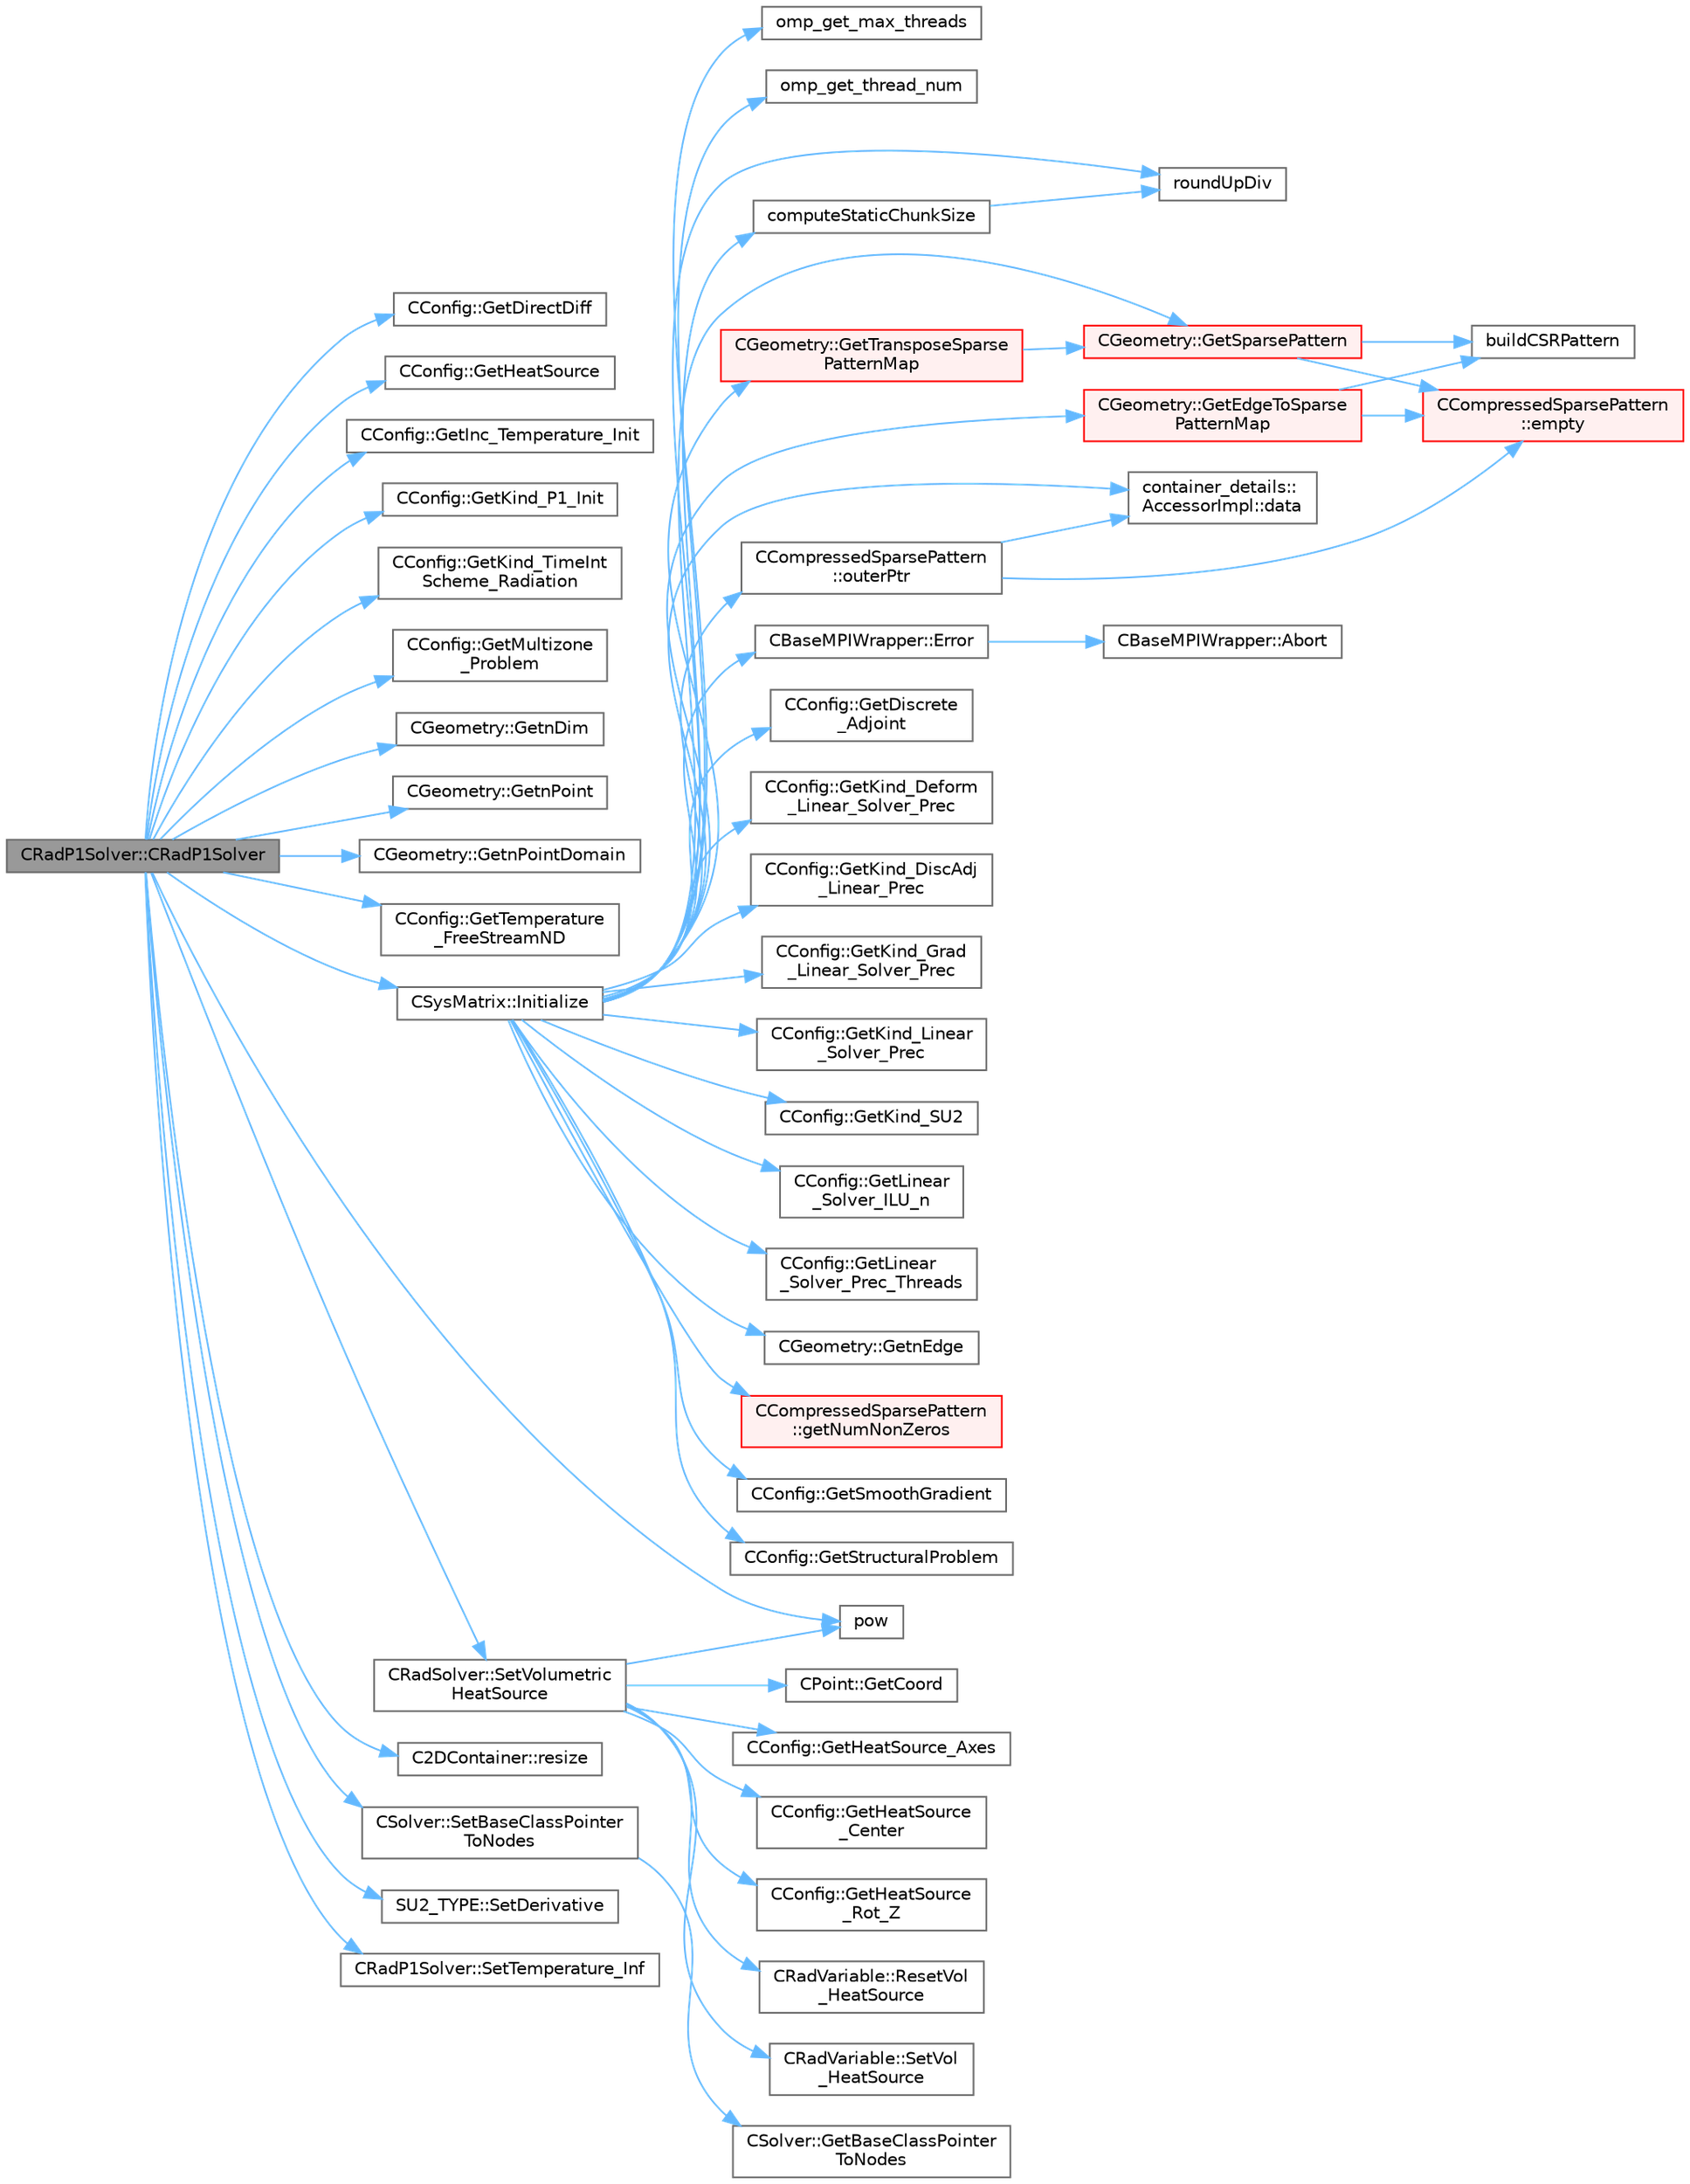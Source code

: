 digraph "CRadP1Solver::CRadP1Solver"
{
 // LATEX_PDF_SIZE
  bgcolor="transparent";
  edge [fontname=Helvetica,fontsize=10,labelfontname=Helvetica,labelfontsize=10];
  node [fontname=Helvetica,fontsize=10,shape=box,height=0.2,width=0.4];
  rankdir="LR";
  Node1 [id="Node000001",label="CRadP1Solver::CRadP1Solver",height=0.2,width=0.4,color="gray40", fillcolor="grey60", style="filled", fontcolor="black",tooltip=" "];
  Node1 -> Node2 [id="edge1_Node000001_Node000002",color="steelblue1",style="solid",tooltip=" "];
  Node2 [id="Node000002",label="CConfig::GetDirectDiff",height=0.2,width=0.4,color="grey40", fillcolor="white", style="filled",URL="$classCConfig.html#a1756760d4a98f886411a703d71bda3f2",tooltip="Get the direct differentation method."];
  Node1 -> Node3 [id="edge2_Node000001_Node000003",color="steelblue1",style="solid",tooltip=" "];
  Node3 [id="Node000003",label="CConfig::GetHeatSource",height=0.2,width=0.4,color="grey40", fillcolor="white", style="filled",URL="$classCConfig.html#a09d5030aae094e01b068224b49d63b98",tooltip="Get information about the volumetric heat source."];
  Node1 -> Node4 [id="edge3_Node000001_Node000004",color="steelblue1",style="solid",tooltip=" "];
  Node4 [id="Node000004",label="CConfig::GetInc_Temperature_Init",height=0.2,width=0.4,color="grey40", fillcolor="white", style="filled",URL="$classCConfig.html#ab42b9aeaf6b44dc414bb7ad751c40576",tooltip="Get the value of the initial temperature for incompressible flows."];
  Node1 -> Node5 [id="edge4_Node000001_Node000005",color="steelblue1",style="solid",tooltip=" "];
  Node5 [id="Node000005",label="CConfig::GetKind_P1_Init",height=0.2,width=0.4,color="grey40", fillcolor="white", style="filled",URL="$classCConfig.html#a9fa6d6178acf1b1a575fd7e6f7438c54",tooltip="Get the Kind of P1 initialization method applied."];
  Node1 -> Node6 [id="edge5_Node000001_Node000006",color="steelblue1",style="solid",tooltip=" "];
  Node6 [id="Node000006",label="CConfig::GetKind_TimeInt\lScheme_Radiation",height=0.2,width=0.4,color="grey40", fillcolor="white", style="filled",URL="$classCConfig.html#af27d6f00a4eac4b19ff8c5fafea23150",tooltip="Get the kind of integration scheme (explicit or implicit) for the radiation equations."];
  Node1 -> Node7 [id="edge6_Node000001_Node000007",color="steelblue1",style="solid",tooltip=" "];
  Node7 [id="Node000007",label="CConfig::GetMultizone\l_Problem",height=0.2,width=0.4,color="grey40", fillcolor="white", style="filled",URL="$classCConfig.html#abafdda03255a7f71a9701ded02f6d231",tooltip="Get whether the simulation we are running is a multizone simulation."];
  Node1 -> Node8 [id="edge7_Node000001_Node000008",color="steelblue1",style="solid",tooltip=" "];
  Node8 [id="Node000008",label="CGeometry::GetnDim",height=0.2,width=0.4,color="grey40", fillcolor="white", style="filled",URL="$classCGeometry.html#ace7f7fe876f629f5bd5f92d4805a1a4b",tooltip="Get number of coordinates."];
  Node1 -> Node9 [id="edge8_Node000001_Node000009",color="steelblue1",style="solid",tooltip=" "];
  Node9 [id="Node000009",label="CGeometry::GetnPoint",height=0.2,width=0.4,color="grey40", fillcolor="white", style="filled",URL="$classCGeometry.html#a275fb07cd99ab79d7a04b4862280169d",tooltip="Get number of points."];
  Node1 -> Node10 [id="edge9_Node000001_Node000010",color="steelblue1",style="solid",tooltip=" "];
  Node10 [id="Node000010",label="CGeometry::GetnPointDomain",height=0.2,width=0.4,color="grey40", fillcolor="white", style="filled",URL="$classCGeometry.html#ac84179060bbac1fe5e856ea3da850b6e",tooltip="Get number of real points (that belong to the domain)."];
  Node1 -> Node11 [id="edge10_Node000001_Node000011",color="steelblue1",style="solid",tooltip=" "];
  Node11 [id="Node000011",label="CConfig::GetTemperature\l_FreeStreamND",height=0.2,width=0.4,color="grey40", fillcolor="white", style="filled",URL="$classCConfig.html#afa49e1ce7793a31cc572d957caffaef9",tooltip="Get the value of the non-dimensionalized freestream temperature."];
  Node1 -> Node12 [id="edge11_Node000001_Node000012",color="steelblue1",style="solid",tooltip=" "];
  Node12 [id="Node000012",label="CSysMatrix::Initialize",height=0.2,width=0.4,color="grey40", fillcolor="white", style="filled",URL="$classCSysMatrix.html#ae17220ac30c2abcc7fdd3c5dc8f04571",tooltip="Initializes the sparse matrix."];
  Node12 -> Node13 [id="edge12_Node000012_Node000013",color="steelblue1",style="solid",tooltip=" "];
  Node13 [id="Node000013",label="computeStaticChunkSize",height=0.2,width=0.4,color="grey40", fillcolor="white", style="filled",URL="$omp__structure_8hpp.html#a6a308c63005823370a2ffd6a82f3868f",tooltip="Compute a chunk size based on totalWork and number of threads such that all threads get the same numb..."];
  Node13 -> Node14 [id="edge13_Node000013_Node000014",color="steelblue1",style="solid",tooltip=" "];
  Node14 [id="Node000014",label="roundUpDiv",height=0.2,width=0.4,color="grey40", fillcolor="white", style="filled",URL="$omp__structure_8hpp.html#a1c00281f52b615b111a4990b2d2a5157",tooltip="Integer division rounding up."];
  Node12 -> Node15 [id="edge14_Node000012_Node000015",color="steelblue1",style="solid",tooltip=" "];
  Node15 [id="Node000015",label="container_details::\lAccessorImpl::data",height=0.2,width=0.4,color="grey40", fillcolor="white", style="filled",URL="$classcontainer__details_1_1AccessorImpl.html#a25b798e6041a085aa19399d0047b6a91",tooltip=" "];
  Node12 -> Node16 [id="edge15_Node000012_Node000016",color="steelblue1",style="solid",tooltip=" "];
  Node16 [id="Node000016",label="CBaseMPIWrapper::Error",height=0.2,width=0.4,color="grey40", fillcolor="white", style="filled",URL="$classCBaseMPIWrapper.html#a04457c47629bda56704e6a8804833eeb",tooltip=" "];
  Node16 -> Node17 [id="edge16_Node000016_Node000017",color="steelblue1",style="solid",tooltip=" "];
  Node17 [id="Node000017",label="CBaseMPIWrapper::Abort",height=0.2,width=0.4,color="grey40", fillcolor="white", style="filled",URL="$classCBaseMPIWrapper.html#af7297d861dca86b45cf561b6ab642e8f",tooltip=" "];
  Node12 -> Node18 [id="edge17_Node000012_Node000018",color="steelblue1",style="solid",tooltip=" "];
  Node18 [id="Node000018",label="CConfig::GetDiscrete\l_Adjoint",height=0.2,width=0.4,color="grey40", fillcolor="white", style="filled",URL="$classCConfig.html#ab3928c4e6debcf50dcd0d38985f6980c",tooltip="Get the indicator whether we are solving an discrete adjoint problem."];
  Node12 -> Node19 [id="edge18_Node000012_Node000019",color="steelblue1",style="solid",tooltip=" "];
  Node19 [id="Node000019",label="CGeometry::GetEdgeToSparse\lPatternMap",height=0.2,width=0.4,color="red", fillcolor="#FFF0F0", style="filled",URL="$classCGeometry.html#a23b0c8683a48437d049bdfd8ca05a216",tooltip="Get the edge to sparse pattern map."];
  Node19 -> Node20 [id="edge19_Node000019_Node000020",color="steelblue1",style="solid",tooltip=" "];
  Node20 [id="Node000020",label="buildCSRPattern",height=0.2,width=0.4,color="grey40", fillcolor="white", style="filled",URL="$group__Graph.html#ga368285d1c1ddac7a7798f7ffe7581aa2",tooltip="Build a sparse pattern from geometry information, of type FVM or FEM, for a given fill-level...."];
  Node19 -> Node21 [id="edge20_Node000019_Node000021",color="steelblue1",style="solid",tooltip=" "];
  Node21 [id="Node000021",label="CCompressedSparsePattern\l::empty",height=0.2,width=0.4,color="red", fillcolor="#FFF0F0", style="filled",URL="$classCCompressedSparsePattern.html#a1e38e3a6aba12be3be4804b1c132721d",tooltip=" "];
  Node12 -> Node28 [id="edge21_Node000012_Node000028",color="steelblue1",style="solid",tooltip=" "];
  Node28 [id="Node000028",label="CConfig::GetKind_Deform\l_Linear_Solver_Prec",height=0.2,width=0.4,color="grey40", fillcolor="white", style="filled",URL="$classCConfig.html#a8b36810235437e0319ccab9d7e0e5db0",tooltip="Get the kind of preconditioner for the implicit solver."];
  Node12 -> Node29 [id="edge22_Node000012_Node000029",color="steelblue1",style="solid",tooltip=" "];
  Node29 [id="Node000029",label="CConfig::GetKind_DiscAdj\l_Linear_Prec",height=0.2,width=0.4,color="grey40", fillcolor="white", style="filled",URL="$classCConfig.html#a968a1fa9afc1e0df8bd1b5c9f6359ea8",tooltip="Get the kind of preconditioner for the implicit solver."];
  Node12 -> Node30 [id="edge23_Node000012_Node000030",color="steelblue1",style="solid",tooltip=" "];
  Node30 [id="Node000030",label="CConfig::GetKind_Grad\l_Linear_Solver_Prec",height=0.2,width=0.4,color="grey40", fillcolor="white", style="filled",URL="$classCConfig.html#aaca6df27a6a89d5795c1ea514f67dfe8",tooltip="Get the kind of preconditioner for the gradient smoothing."];
  Node12 -> Node31 [id="edge24_Node000012_Node000031",color="steelblue1",style="solid",tooltip=" "];
  Node31 [id="Node000031",label="CConfig::GetKind_Linear\l_Solver_Prec",height=0.2,width=0.4,color="grey40", fillcolor="white", style="filled",URL="$classCConfig.html#aa3e3027bc3231172777ee296694d5e63",tooltip="Get the kind of preconditioner for the implicit solver."];
  Node12 -> Node32 [id="edge25_Node000012_Node000032",color="steelblue1",style="solid",tooltip=" "];
  Node32 [id="Node000032",label="CConfig::GetKind_SU2",height=0.2,width=0.4,color="grey40", fillcolor="white", style="filled",URL="$classCConfig.html#a8a176b0a0c34db4d6dcc9e55e240e37b",tooltip="Get the kind of SU2 software component."];
  Node12 -> Node33 [id="edge26_Node000012_Node000033",color="steelblue1",style="solid",tooltip=" "];
  Node33 [id="Node000033",label="CConfig::GetLinear\l_Solver_ILU_n",height=0.2,width=0.4,color="grey40", fillcolor="white", style="filled",URL="$classCConfig.html#a5bfe7f8f9c3ab60aa2f7b33027dc8690",tooltip="Get the ILU fill-in level for the linear solver."];
  Node12 -> Node34 [id="edge27_Node000012_Node000034",color="steelblue1",style="solid",tooltip=" "];
  Node34 [id="Node000034",label="CConfig::GetLinear\l_Solver_Prec_Threads",height=0.2,width=0.4,color="grey40", fillcolor="white", style="filled",URL="$classCConfig.html#aa5becd94866dc4463a2600bac129ce7a",tooltip="Get the number of threads per rank to use for ILU and LU_SGS preconditioners."];
  Node12 -> Node35 [id="edge28_Node000012_Node000035",color="steelblue1",style="solid",tooltip=" "];
  Node35 [id="Node000035",label="CGeometry::GetnEdge",height=0.2,width=0.4,color="grey40", fillcolor="white", style="filled",URL="$classCGeometry.html#aba89cceede61b33426b2783385431f5b",tooltip="Get number of edges."];
  Node12 -> Node36 [id="edge29_Node000012_Node000036",color="steelblue1",style="solid",tooltip=" "];
  Node36 [id="Node000036",label="CCompressedSparsePattern\l::getNumNonZeros",height=0.2,width=0.4,color="red", fillcolor="#FFF0F0", style="filled",URL="$classCCompressedSparsePattern.html#abbca9e2c2e9f3d3f568772f9edf0c0aa",tooltip=" "];
  Node12 -> Node37 [id="edge30_Node000012_Node000037",color="steelblue1",style="solid",tooltip=" "];
  Node37 [id="Node000037",label="CConfig::GetSmoothGradient",height=0.2,width=0.4,color="grey40", fillcolor="white", style="filled",URL="$classCConfig.html#ab95541bd4f7a07fa46e26ea0638a656e",tooltip="Check if the gradient smoothing is active."];
  Node12 -> Node38 [id="edge31_Node000012_Node000038",color="steelblue1",style="solid",tooltip=" "];
  Node38 [id="Node000038",label="CGeometry::GetSparsePattern",height=0.2,width=0.4,color="red", fillcolor="#FFF0F0", style="filled",URL="$classCGeometry.html#ae9384368c5032d69b68a389fef8ded4b",tooltip="Get the sparse pattern of \"type\" with given level of fill."];
  Node38 -> Node20 [id="edge32_Node000038_Node000020",color="steelblue1",style="solid",tooltip=" "];
  Node38 -> Node21 [id="edge33_Node000038_Node000021",color="steelblue1",style="solid",tooltip=" "];
  Node12 -> Node43 [id="edge34_Node000012_Node000043",color="steelblue1",style="solid",tooltip=" "];
  Node43 [id="Node000043",label="CConfig::GetStructuralProblem",height=0.2,width=0.4,color="grey40", fillcolor="white", style="filled",URL="$classCConfig.html#aa89d8d244474c95cd3137adcbfafb1da",tooltip="Return true if a structural solver is in use."];
  Node12 -> Node44 [id="edge35_Node000012_Node000044",color="steelblue1",style="solid",tooltip=" "];
  Node44 [id="Node000044",label="CGeometry::GetTransposeSparse\lPatternMap",height=0.2,width=0.4,color="red", fillcolor="#FFF0F0", style="filled",URL="$classCGeometry.html#a93838f0e718dd1c69b1a39e30083ad88",tooltip="Get the transpose of the (main, i.e 0 fill) sparse pattern (e.g. CSR becomes CSC)."];
  Node44 -> Node38 [id="edge36_Node000044_Node000038",color="steelblue1",style="solid",tooltip=" "];
  Node12 -> Node41 [id="edge37_Node000012_Node000041",color="steelblue1",style="solid",tooltip=" "];
  Node41 [id="Node000041",label="omp_get_max_threads",height=0.2,width=0.4,color="grey40", fillcolor="white", style="filled",URL="$omp__structure_8hpp.html#a2f7befecc7b1a4eaade8d81fa6524225",tooltip="Maximum number of threads available."];
  Node12 -> Node46 [id="edge38_Node000012_Node000046",color="steelblue1",style="solid",tooltip=" "];
  Node46 [id="Node000046",label="omp_get_thread_num",height=0.2,width=0.4,color="grey40", fillcolor="white", style="filled",URL="$omp__structure_8hpp.html#aad63dd7e34961dbbd2e8774e7f6bc2d0",tooltip="Index of current thread, akin to MPI rank."];
  Node12 -> Node47 [id="edge39_Node000012_Node000047",color="steelblue1",style="solid",tooltip=" "];
  Node47 [id="Node000047",label="CCompressedSparsePattern\l::outerPtr",height=0.2,width=0.4,color="grey40", fillcolor="white", style="filled",URL="$classCCompressedSparsePattern.html#afad476085646cd0bd3354ab94ec74439",tooltip=" "];
  Node47 -> Node15 [id="edge40_Node000047_Node000015",color="steelblue1",style="solid",tooltip=" "];
  Node47 -> Node21 [id="edge41_Node000047_Node000021",color="steelblue1",style="solid",tooltip=" "];
  Node12 -> Node14 [id="edge42_Node000012_Node000014",color="steelblue1",style="solid",tooltip=" "];
  Node1 -> Node48 [id="edge43_Node000001_Node000048",color="steelblue1",style="solid",tooltip=" "];
  Node48 [id="Node000048",label="pow",height=0.2,width=0.4,color="grey40", fillcolor="white", style="filled",URL="$group__SIMD.html#ga768cbdeba8e4567257959378fba27f17",tooltip=" "];
  Node1 -> Node42 [id="edge44_Node000001_Node000042",color="steelblue1",style="solid",tooltip=" "];
  Node42 [id="Node000042",label="C2DContainer::resize",height=0.2,width=0.4,color="grey40", fillcolor="white", style="filled",URL="$classC2DContainer.html#a39929b060c72565b4ab19c3a391bb8e6",tooltip="Request a change of size."];
  Node1 -> Node49 [id="edge45_Node000001_Node000049",color="steelblue1",style="solid",tooltip=" "];
  Node49 [id="Node000049",label="CSolver::SetBaseClassPointer\lToNodes",height=0.2,width=0.4,color="grey40", fillcolor="white", style="filled",URL="$classCSolver.html#ad982896202dae6e41bfd3568f597cf46",tooltip="Call this method to set \"base_nodes\" after the \"nodes\" variable of the derived solver is instantiated..."];
  Node49 -> Node50 [id="edge46_Node000049_Node000050",color="steelblue1",style="solid",tooltip=" "];
  Node50 [id="Node000050",label="CSolver::GetBaseClassPointer\lToNodes",height=0.2,width=0.4,color="grey40", fillcolor="white", style="filled",URL="$classCSolver.html#ab2e0e1bb48db9207d25bc2679b55439f",tooltip="Pure virtual function, all derived solvers MUST implement a method returning their \"nodes\"."];
  Node1 -> Node51 [id="edge47_Node000001_Node000051",color="steelblue1",style="solid",tooltip=" "];
  Node51 [id="Node000051",label="SU2_TYPE::SetDerivative",height=0.2,width=0.4,color="grey40", fillcolor="white", style="filled",URL="$namespaceSU2__TYPE.html#ab0b85db43e1495ffbb0f2c823f24935e",tooltip="Set the derivative value of the datatype (needs to be implemented for each new type)."];
  Node1 -> Node52 [id="edge48_Node000001_Node000052",color="steelblue1",style="solid",tooltip=" "];
  Node52 [id="Node000052",label="CRadP1Solver::SetTemperature_Inf",height=0.2,width=0.4,color="grey40", fillcolor="white", style="filled",URL="$classCRadP1Solver.html#abd3d739d1a1914377296392a8736b6fd",tooltip="Set the freestream temperature."];
  Node1 -> Node53 [id="edge49_Node000001_Node000053",color="steelblue1",style="solid",tooltip=" "];
  Node53 [id="Node000053",label="CRadSolver::SetVolumetric\lHeatSource",height=0.2,width=0.4,color="grey40", fillcolor="white", style="filled",URL="$classCRadSolver.html#aa3a4be300964d302d7c39a90f746e638",tooltip="Set the volumetric heat source."];
  Node53 -> Node54 [id="edge50_Node000053_Node000054",color="steelblue1",style="solid",tooltip=" "];
  Node54 [id="Node000054",label="CPoint::GetCoord",height=0.2,width=0.4,color="grey40", fillcolor="white", style="filled",URL="$classCPoint.html#ab16c29dd03911529cd73bf467c313179",tooltip="Get the coordinates dor the control volume."];
  Node53 -> Node55 [id="edge51_Node000053_Node000055",color="steelblue1",style="solid",tooltip=" "];
  Node55 [id="Node000055",label="CConfig::GetHeatSource_Axes",height=0.2,width=0.4,color="grey40", fillcolor="white", style="filled",URL="$classCConfig.html#a0bdd68ffac81ccd702a2f2d7ff7bd6f8",tooltip="Get the radius of the ellipsoid that introduces a volumetric heat source."];
  Node53 -> Node56 [id="edge52_Node000053_Node000056",color="steelblue1",style="solid",tooltip=" "];
  Node56 [id="Node000056",label="CConfig::GetHeatSource\l_Center",height=0.2,width=0.4,color="grey40", fillcolor="white", style="filled",URL="$classCConfig.html#a23240e7743148f8f772d2a6f2ccf3bf6",tooltip="Get the position of the center of the volumetric heat source."];
  Node53 -> Node57 [id="edge53_Node000053_Node000057",color="steelblue1",style="solid",tooltip=" "];
  Node57 [id="Node000057",label="CConfig::GetHeatSource\l_Rot_Z",height=0.2,width=0.4,color="grey40", fillcolor="white", style="filled",URL="$classCConfig.html#a41465da2367e3b06f50412243978eb19",tooltip="Get the rotation angle of the volumetric heat source in axis Z."];
  Node53 -> Node48 [id="edge54_Node000053_Node000048",color="steelblue1",style="solid",tooltip=" "];
  Node53 -> Node58 [id="edge55_Node000053_Node000058",color="steelblue1",style="solid",tooltip=" "];
  Node58 [id="Node000058",label="CRadVariable::ResetVol\l_HeatSource",height=0.2,width=0.4,color="grey40", fillcolor="white", style="filled",URL="$classCRadVariable.html#a3204d7216f80143f454744fba50ebe5f",tooltip="Reset as false a volumetric heat source for all points."];
  Node53 -> Node59 [id="edge56_Node000053_Node000059",color="steelblue1",style="solid",tooltip=" "];
  Node59 [id="Node000059",label="CRadVariable::SetVol\l_HeatSource",height=0.2,width=0.4,color="grey40", fillcolor="white", style="filled",URL="$classCRadVariable.html#af17e3b0097d7589575d181b2f1501a19",tooltip="Set as true a volumetric heat source for point iPoint."];
}

